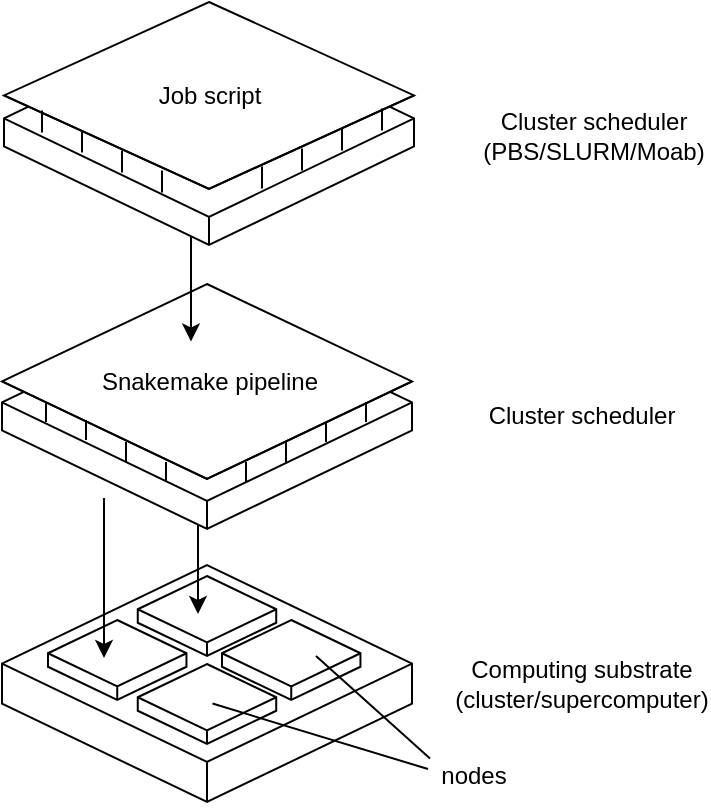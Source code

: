 <mxfile version="16.1.2" type="device"><diagram id="YvVPryz5tBx6ew8__DNt" name="Page-1"><mxGraphModel dx="1186" dy="672" grid="1" gridSize="10" guides="1" tooltips="1" connect="1" arrows="1" fold="1" page="1" pageScale="1" pageWidth="1100" pageHeight="850" math="0" shadow="0"><root><mxCell id="0"/><mxCell id="1" parent="0"/><mxCell id="l2uZhQ7l4IyoijnGKvS4-4" value="" style="html=1;whiteSpace=wrap;shape=isoCube2;backgroundOutline=1;isoAngle=15;" vertex="1" parent="1"><mxGeometry x="610" y="430.56" width="205" height="118.44" as="geometry"/></mxCell><mxCell id="l2uZhQ7l4IyoijnGKvS4-6" value="" style="html=1;whiteSpace=wrap;shape=isoCube2;backgroundOutline=1;isoAngle=15;" vertex="1" parent="1"><mxGeometry x="633" y="458" width="69.23" height="40" as="geometry"/></mxCell><mxCell id="l2uZhQ7l4IyoijnGKvS4-5" value="" style="html=1;whiteSpace=wrap;shape=isoCube2;backgroundOutline=1;isoAngle=15;" vertex="1" parent="1"><mxGeometry x="677.88" y="480" width="69.23" height="40" as="geometry"/></mxCell><mxCell id="l2uZhQ7l4IyoijnGKvS4-8" value="" style="html=1;whiteSpace=wrap;shape=isoCube2;backgroundOutline=1;isoAngle=15;" vertex="1" parent="1"><mxGeometry x="677.88" y="436" width="69.23" height="40" as="geometry"/></mxCell><mxCell id="l2uZhQ7l4IyoijnGKvS4-7" value="" style="html=1;whiteSpace=wrap;shape=isoCube2;backgroundOutline=1;isoAngle=15;" vertex="1" parent="1"><mxGeometry x="720" y="458" width="69.23" height="40" as="geometry"/></mxCell><mxCell id="l2uZhQ7l4IyoijnGKvS4-9" value="Computing substrate (cluster/supercomputer)" style="text;html=1;strokeColor=none;fillColor=none;align=center;verticalAlign=middle;whiteSpace=wrap;rounded=0;" vertex="1" parent="1"><mxGeometry x="870" y="474.78" width="60" height="30" as="geometry"/></mxCell><mxCell id="l2uZhQ7l4IyoijnGKvS4-12" value="" style="endArrow=none;html=1;rounded=0;exitX=0;exitY=0.25;exitDx=0;exitDy=0;" edge="1" parent="1"><mxGeometry width="50" height="50" relative="1" as="geometry"><mxPoint x="823" y="532.5" as="sourcePoint"/><mxPoint x="715.23" y="499.78" as="targetPoint"/></mxGeometry></mxCell><mxCell id="l2uZhQ7l4IyoijnGKvS4-13" value="nodes" style="text;html=1;strokeColor=none;fillColor=none;align=center;verticalAlign=middle;whiteSpace=wrap;rounded=0;" vertex="1" parent="1"><mxGeometry x="816" y="521" width="60" height="30" as="geometry"/></mxCell><mxCell id="l2uZhQ7l4IyoijnGKvS4-15" value="" style="endArrow=none;html=1;rounded=0;" edge="1" parent="1"><mxGeometry width="50" height="50" relative="1" as="geometry"><mxPoint x="767" y="476" as="sourcePoint"/><mxPoint x="824" y="527.25" as="targetPoint"/></mxGeometry></mxCell><mxCell id="l2uZhQ7l4IyoijnGKvS4-18" style="edgeStyle=orthogonalEdgeStyle;rounded=0;orthogonalLoop=1;jettySize=auto;html=1;entryX=0.39;entryY=0.55;entryDx=0;entryDy=0;entryPerimeter=0;" edge="1" parent="1"><mxGeometry relative="1" as="geometry"><mxPoint x="661" y="397" as="sourcePoint"/><mxPoint x="661.0" y="477" as="targetPoint"/><Array as="points"/></mxGeometry></mxCell><mxCell id="l2uZhQ7l4IyoijnGKvS4-17" value="Cluster scheduler" style="text;html=1;strokeColor=none;fillColor=none;align=center;verticalAlign=middle;whiteSpace=wrap;rounded=0;" vertex="1" parent="1"><mxGeometry x="845" y="340.62" width="110" height="30" as="geometry"/></mxCell><mxCell id="l2uZhQ7l4IyoijnGKvS4-20" style="edgeStyle=orthogonalEdgeStyle;rounded=0;orthogonalLoop=1;jettySize=auto;html=1;entryX=0.39;entryY=0.55;entryDx=0;entryDy=0;entryPerimeter=0;" edge="1" parent="1"><mxGeometry relative="1" as="geometry"><mxPoint x="708" y="375" as="sourcePoint"/><mxPoint x="708.0" y="455" as="targetPoint"/><Array as="points"/></mxGeometry></mxCell><mxCell id="l2uZhQ7l4IyoijnGKvS4-16" value="" style="html=1;whiteSpace=wrap;shape=isoCube2;backgroundOutline=1;isoAngle=15;" vertex="1" parent="1"><mxGeometry x="610" y="300" width="205" height="112.44" as="geometry"/></mxCell><mxCell id="l2uZhQ7l4IyoijnGKvS4-22" value="" style="html=1;whiteSpace=wrap;shape=isoCube2;backgroundOutline=1;isoAngle=15;" vertex="1" parent="1"><mxGeometry x="610" y="290" width="205" height="97.44" as="geometry"/></mxCell><mxCell id="l2uZhQ7l4IyoijnGKvS4-23" value="Snakemake pipeline" style="text;html=1;strokeColor=none;fillColor=none;align=center;verticalAlign=middle;whiteSpace=wrap;rounded=0;" vertex="1" parent="1"><mxGeometry x="653.5" y="323.72" width="120" height="30" as="geometry"/></mxCell><mxCell id="l2uZhQ7l4IyoijnGKvS4-46" style="edgeStyle=orthogonalEdgeStyle;rounded=0;orthogonalLoop=1;jettySize=auto;html=1;exitX=0.5;exitY=1;exitDx=0;exitDy=0;exitPerimeter=0;entryX=0.5;entryY=0;entryDx=0;entryDy=0;" edge="1" parent="1"><mxGeometry relative="1" as="geometry"><mxPoint x="704.5" y="265.44" as="sourcePoint"/><mxPoint x="704.5" y="318.72" as="targetPoint"/></mxGeometry></mxCell><mxCell id="l2uZhQ7l4IyoijnGKvS4-24" value="" style="html=1;whiteSpace=wrap;shape=isoCube2;backgroundOutline=1;isoAngle=15;" vertex="1" parent="1"><mxGeometry x="611" y="158" width="205" height="112.44" as="geometry"/></mxCell><mxCell id="l2uZhQ7l4IyoijnGKvS4-25" value="" style="html=1;whiteSpace=wrap;shape=isoCube2;backgroundOutline=1;isoAngle=15;" vertex="1" parent="1"><mxGeometry x="611" y="149" width="205" height="93.44" as="geometry"/></mxCell><mxCell id="l2uZhQ7l4IyoijnGKvS4-26" value="Cluster scheduler (PBS/SLURM/Moab)" style="text;html=1;strokeColor=none;fillColor=none;align=center;verticalAlign=middle;whiteSpace=wrap;rounded=0;" vertex="1" parent="1"><mxGeometry x="876" y="201.22" width="60" height="30" as="geometry"/></mxCell><mxCell id="l2uZhQ7l4IyoijnGKvS4-27" value="Job script" style="text;html=1;strokeColor=none;fillColor=none;align=center;verticalAlign=middle;whiteSpace=wrap;rounded=0;" vertex="1" parent="1"><mxGeometry x="683.5" y="180.72" width="60" height="30" as="geometry"/></mxCell><mxCell id="l2uZhQ7l4IyoijnGKvS4-28" value="" style="endArrow=none;html=1;rounded=0;" edge="1" parent="1"><mxGeometry width="50" height="50" relative="1" as="geometry"><mxPoint x="632" y="359" as="sourcePoint"/><mxPoint x="632" y="349" as="targetPoint"/></mxGeometry></mxCell><mxCell id="l2uZhQ7l4IyoijnGKvS4-29" value="" style="endArrow=none;html=1;rounded=0;" edge="1" parent="1"><mxGeometry width="50" height="50" relative="1" as="geometry"><mxPoint x="652" y="368" as="sourcePoint"/><mxPoint x="652" y="358" as="targetPoint"/></mxGeometry></mxCell><mxCell id="l2uZhQ7l4IyoijnGKvS4-30" value="" style="endArrow=none;html=1;rounded=0;" edge="1" parent="1"><mxGeometry width="50" height="50" relative="1" as="geometry"><mxPoint x="672" y="379" as="sourcePoint"/><mxPoint x="672" y="369" as="targetPoint"/></mxGeometry></mxCell><mxCell id="l2uZhQ7l4IyoijnGKvS4-31" value="" style="endArrow=none;html=1;rounded=0;" edge="1" parent="1"><mxGeometry width="50" height="50" relative="1" as="geometry"><mxPoint x="692" y="389" as="sourcePoint"/><mxPoint x="692" y="379" as="targetPoint"/></mxGeometry></mxCell><mxCell id="l2uZhQ7l4IyoijnGKvS4-32" value="" style="endArrow=none;html=1;rounded=0;" edge="1" parent="1"><mxGeometry width="50" height="50" relative="1" as="geometry"><mxPoint x="732" y="389" as="sourcePoint"/><mxPoint x="732" y="379" as="targetPoint"/></mxGeometry></mxCell><mxCell id="l2uZhQ7l4IyoijnGKvS4-33" value="" style="endArrow=none;html=1;rounded=0;" edge="1" parent="1"><mxGeometry width="50" height="50" relative="1" as="geometry"><mxPoint x="752" y="379" as="sourcePoint"/><mxPoint x="752" y="369" as="targetPoint"/></mxGeometry></mxCell><mxCell id="l2uZhQ7l4IyoijnGKvS4-34" value="" style="endArrow=none;html=1;rounded=0;" edge="1" parent="1"><mxGeometry width="50" height="50" relative="1" as="geometry"><mxPoint x="772" y="369" as="sourcePoint"/><mxPoint x="772" y="359" as="targetPoint"/></mxGeometry></mxCell><mxCell id="l2uZhQ7l4IyoijnGKvS4-35" value="" style="endArrow=none;html=1;rounded=0;" edge="1" parent="1"><mxGeometry width="50" height="50" relative="1" as="geometry"><mxPoint x="792" y="359" as="sourcePoint"/><mxPoint x="792" y="349" as="targetPoint"/></mxGeometry></mxCell><mxCell id="l2uZhQ7l4IyoijnGKvS4-36" value="" style="endArrow=none;html=1;rounded=0;" edge="1" parent="1"><mxGeometry width="50" height="50" relative="1" as="geometry"><mxPoint x="690" y="244.22" as="sourcePoint"/><mxPoint x="690" y="233.22" as="targetPoint"/></mxGeometry></mxCell><mxCell id="l2uZhQ7l4IyoijnGKvS4-37" value="" style="endArrow=none;html=1;rounded=0;" edge="1" parent="1"><mxGeometry width="50" height="50" relative="1" as="geometry"><mxPoint x="670" y="234.22" as="sourcePoint"/><mxPoint x="670" y="223.22" as="targetPoint"/></mxGeometry></mxCell><mxCell id="l2uZhQ7l4IyoijnGKvS4-39" value="" style="endArrow=none;html=1;rounded=0;" edge="1" parent="1"><mxGeometry width="50" height="50" relative="1" as="geometry"><mxPoint x="650" y="224.22" as="sourcePoint"/><mxPoint x="650" y="213.22" as="targetPoint"/></mxGeometry></mxCell><mxCell id="l2uZhQ7l4IyoijnGKvS4-40" value="" style="endArrow=none;html=1;rounded=0;" edge="1" parent="1"><mxGeometry width="50" height="50" relative="1" as="geometry"><mxPoint x="630" y="214.22" as="sourcePoint"/><mxPoint x="630" y="203.22" as="targetPoint"/></mxGeometry></mxCell><mxCell id="l2uZhQ7l4IyoijnGKvS4-41" value="" style="endArrow=none;html=1;rounded=0;" edge="1" parent="1"><mxGeometry width="50" height="50" relative="1" as="geometry"><mxPoint x="740" y="242.22" as="sourcePoint"/><mxPoint x="740" y="231.22" as="targetPoint"/></mxGeometry></mxCell><mxCell id="l2uZhQ7l4IyoijnGKvS4-42" value="" style="endArrow=none;html=1;rounded=0;" edge="1" parent="1"><mxGeometry width="50" height="50" relative="1" as="geometry"><mxPoint x="760" y="233.22" as="sourcePoint"/><mxPoint x="760" y="222.22" as="targetPoint"/></mxGeometry></mxCell><mxCell id="l2uZhQ7l4IyoijnGKvS4-43" value="" style="endArrow=none;html=1;rounded=0;" edge="1" parent="1"><mxGeometry width="50" height="50" relative="1" as="geometry"><mxPoint x="780" y="223.22" as="sourcePoint"/><mxPoint x="780" y="212.22" as="targetPoint"/></mxGeometry></mxCell><mxCell id="l2uZhQ7l4IyoijnGKvS4-44" value="" style="endArrow=none;html=1;rounded=0;" edge="1" parent="1"><mxGeometry width="50" height="50" relative="1" as="geometry"><mxPoint x="800" y="213.22" as="sourcePoint"/><mxPoint x="800" y="202.22" as="targetPoint"/></mxGeometry></mxCell></root></mxGraphModel></diagram></mxfile>